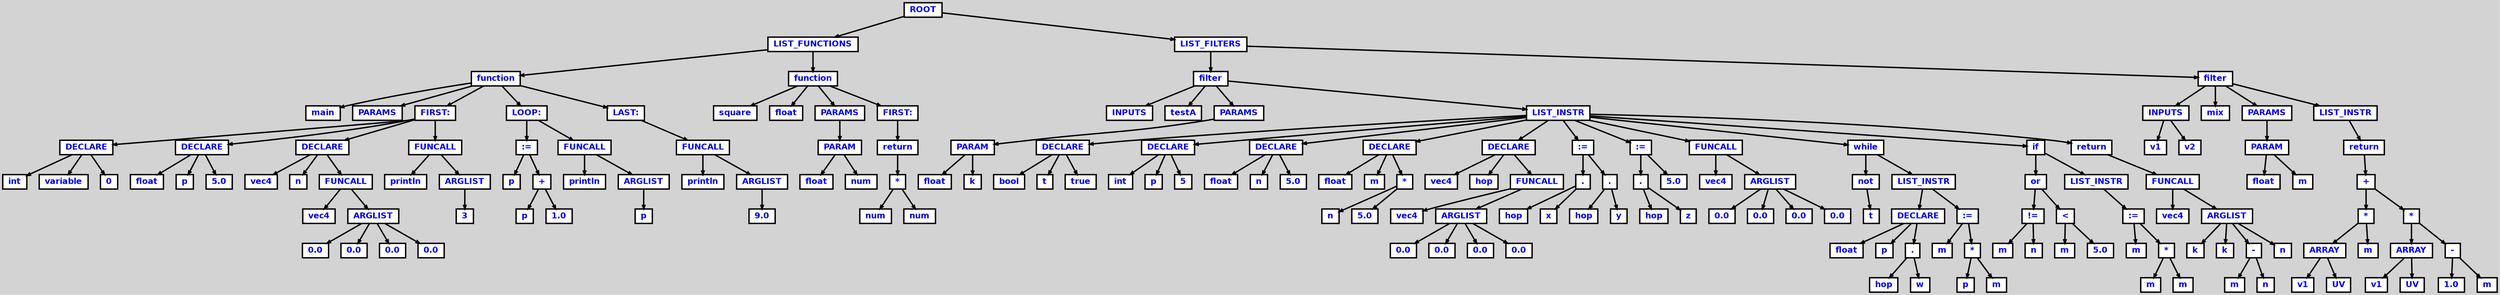 digraph {

	ordering=out;
	ranksep=.4;
	bgcolor="lightgrey"; node [shape=box, fixedsize=false, fontsize=12, fontname="Helvetica-bold", fontcolor="blue"
		width=.25, height=.25, color="black", fillcolor="white", style="filled, solid, bold"];
	edge [arrowsize=.5, color="black", style="bold"]

  n0 [label="ROOT"];
  n1 [label="LIST_FUNCTIONS"];
  n1 [label="LIST_FUNCTIONS"];
  n2 [label="function"];
  n2 [label="function"];
  n3 [label="main"];
  n4 [label="PARAMS"];
  n5 [label="FIRST:"];
  n5 [label="FIRST:"];
  n6 [label="DECLARE"];
  n6 [label="DECLARE"];
  n7 [label="int"];
  n8 [label="variable"];
  n9 [label="0"];
  n10 [label="DECLARE"];
  n10 [label="DECLARE"];
  n11 [label="float"];
  n12 [label="p"];
  n13 [label="5.0"];
  n14 [label="DECLARE"];
  n14 [label="DECLARE"];
  n15 [label="vec4"];
  n16 [label="n"];
  n17 [label="FUNCALL"];
  n17 [label="FUNCALL"];
  n18 [label="vec4"];
  n19 [label="ARGLIST"];
  n19 [label="ARGLIST"];
  n20 [label="0.0"];
  n21 [label="0.0"];
  n22 [label="0.0"];
  n23 [label="0.0"];
  n24 [label="FUNCALL"];
  n24 [label="FUNCALL"];
  n25 [label="println"];
  n26 [label="ARGLIST"];
  n26 [label="ARGLIST"];
  n27 [label="3"];
  n28 [label="LOOP:"];
  n28 [label="LOOP:"];
  n29 [label=":="];
  n29 [label=":="];
  n30 [label="p"];
  n31 [label="+"];
  n31 [label="+"];
  n32 [label="p"];
  n33 [label="1.0"];
  n34 [label="FUNCALL"];
  n34 [label="FUNCALL"];
  n35 [label="println"];
  n36 [label="ARGLIST"];
  n36 [label="ARGLIST"];
  n37 [label="p"];
  n38 [label="LAST:"];
  n38 [label="LAST:"];
  n39 [label="FUNCALL"];
  n39 [label="FUNCALL"];
  n40 [label="println"];
  n41 [label="ARGLIST"];
  n41 [label="ARGLIST"];
  n42 [label="9.0"];
  n43 [label="function"];
  n43 [label="function"];
  n44 [label="square"];
  n45 [label="float"];
  n46 [label="PARAMS"];
  n46 [label="PARAMS"];
  n47 [label="PARAM"];
  n47 [label="PARAM"];
  n48 [label="float"];
  n49 [label="num"];
  n50 [label="FIRST:"];
  n50 [label="FIRST:"];
  n51 [label="return"];
  n51 [label="return"];
  n52 [label="*"];
  n52 [label="*"];
  n53 [label="num"];
  n54 [label="num"];
  n55 [label="LIST_FILTERS"];
  n55 [label="LIST_FILTERS"];
  n56 [label="filter"];
  n56 [label="filter"];
  n57 [label="INPUTS"];
  n58 [label="testA"];
  n59 [label="PARAMS"];
  n59 [label="PARAMS"];
  n60 [label="PARAM"];
  n60 [label="PARAM"];
  n61 [label="float"];
  n62 [label="k"];
  n63 [label="LIST_INSTR"];
  n63 [label="LIST_INSTR"];
  n64 [label="DECLARE"];
  n64 [label="DECLARE"];
  n65 [label="bool"];
  n66 [label="t"];
  n67 [label="true"];
  n68 [label="DECLARE"];
  n68 [label="DECLARE"];
  n69 [label="int"];
  n70 [label="p"];
  n71 [label="5"];
  n72 [label="DECLARE"];
  n72 [label="DECLARE"];
  n73 [label="float"];
  n74 [label="n"];
  n75 [label="5.0"];
  n76 [label="DECLARE"];
  n76 [label="DECLARE"];
  n77 [label="float"];
  n78 [label="m"];
  n79 [label="*"];
  n79 [label="*"];
  n80 [label="n"];
  n81 [label="5.0"];
  n82 [label="DECLARE"];
  n82 [label="DECLARE"];
  n83 [label="vec4"];
  n84 [label="hop"];
  n85 [label="FUNCALL"];
  n85 [label="FUNCALL"];
  n86 [label="vec4"];
  n87 [label="ARGLIST"];
  n87 [label="ARGLIST"];
  n88 [label="0.0"];
  n89 [label="0.0"];
  n90 [label="0.0"];
  n91 [label="0.0"];
  n92 [label=":="];
  n92 [label=":="];
  n93 [label="."];
  n93 [label="."];
  n94 [label="hop"];
  n95 [label="x"];
  n96 [label="."];
  n96 [label="."];
  n97 [label="hop"];
  n98 [label="y"];
  n99 [label=":="];
  n99 [label=":="];
  n100 [label="."];
  n100 [label="."];
  n101 [label="hop"];
  n102 [label="z"];
  n103 [label="5.0"];
  n104 [label="FUNCALL"];
  n104 [label="FUNCALL"];
  n105 [label="vec4"];
  n106 [label="ARGLIST"];
  n106 [label="ARGLIST"];
  n107 [label="0.0"];
  n108 [label="0.0"];
  n109 [label="0.0"];
  n110 [label="0.0"];
  n111 [label="while"];
  n111 [label="while"];
  n112 [label="not"];
  n112 [label="not"];
  n113 [label="t"];
  n114 [label="LIST_INSTR"];
  n114 [label="LIST_INSTR"];
  n115 [label="DECLARE"];
  n115 [label="DECLARE"];
  n116 [label="float"];
  n117 [label="p"];
  n118 [label="."];
  n118 [label="."];
  n119 [label="hop"];
  n120 [label="w"];
  n121 [label=":="];
  n121 [label=":="];
  n122 [label="m"];
  n123 [label="*"];
  n123 [label="*"];
  n124 [label="p"];
  n125 [label="m"];
  n126 [label="if"];
  n126 [label="if"];
  n127 [label="or"];
  n127 [label="or"];
  n128 [label="!="];
  n128 [label="!="];
  n129 [label="m"];
  n130 [label="n"];
  n131 [label="<"];
  n131 [label="<"];
  n132 [label="m"];
  n133 [label="5.0"];
  n134 [label="LIST_INSTR"];
  n134 [label="LIST_INSTR"];
  n135 [label=":="];
  n135 [label=":="];
  n136 [label="m"];
  n137 [label="*"];
  n137 [label="*"];
  n138 [label="m"];
  n139 [label="m"];
  n140 [label="return"];
  n140 [label="return"];
  n141 [label="FUNCALL"];
  n141 [label="FUNCALL"];
  n142 [label="vec4"];
  n143 [label="ARGLIST"];
  n143 [label="ARGLIST"];
  n144 [label="k"];
  n145 [label="k"];
  n146 [label="-"];
  n146 [label="-"];
  n147 [label="m"];
  n148 [label="n"];
  n149 [label="n"];
  n150 [label="filter"];
  n150 [label="filter"];
  n151 [label="INPUTS"];
  n151 [label="INPUTS"];
  n152 [label="v1"];
  n153 [label="v2"];
  n154 [label="mix"];
  n155 [label="PARAMS"];
  n155 [label="PARAMS"];
  n156 [label="PARAM"];
  n156 [label="PARAM"];
  n157 [label="float"];
  n158 [label="m"];
  n159 [label="LIST_INSTR"];
  n159 [label="LIST_INSTR"];
  n160 [label="return"];
  n160 [label="return"];
  n161 [label="+"];
  n161 [label="+"];
  n162 [label="*"];
  n162 [label="*"];
  n163 [label="ARRAY"];
  n163 [label="ARRAY"];
  n164 [label="v1"];
  n165 [label="UV"];
  n166 [label="m"];
  n167 [label="*"];
  n167 [label="*"];
  n168 [label="ARRAY"];
  n168 [label="ARRAY"];
  n169 [label="v1"];
  n170 [label="UV"];
  n171 [label="-"];
  n171 [label="-"];
  n172 [label="1.0"];
  n173 [label="m"];

  n0 -> n1 // "ROOT" -> "LIST_FUNCTIONS"
  n1 -> n2 // "LIST_FUNCTIONS" -> "function"
  n2 -> n3 // "function" -> "main"
  n2 -> n4 // "function" -> "PARAMS"
  n2 -> n5 // "function" -> "FIRST:"
  n5 -> n6 // "FIRST:" -> "DECLARE"
  n6 -> n7 // "DECLARE" -> "int"
  n6 -> n8 // "DECLARE" -> "variable"
  n6 -> n9 // "DECLARE" -> "0"
  n5 -> n10 // "FIRST:" -> "DECLARE"
  n10 -> n11 // "DECLARE" -> "float"
  n10 -> n12 // "DECLARE" -> "p"
  n10 -> n13 // "DECLARE" -> "5.0"
  n5 -> n14 // "FIRST:" -> "DECLARE"
  n14 -> n15 // "DECLARE" -> "vec4"
  n14 -> n16 // "DECLARE" -> "n"
  n14 -> n17 // "DECLARE" -> "FUNCALL"
  n17 -> n18 // "FUNCALL" -> "vec4"
  n17 -> n19 // "FUNCALL" -> "ARGLIST"
  n19 -> n20 // "ARGLIST" -> "0.0"
  n19 -> n21 // "ARGLIST" -> "0.0"
  n19 -> n22 // "ARGLIST" -> "0.0"
  n19 -> n23 // "ARGLIST" -> "0.0"
  n5 -> n24 // "FIRST:" -> "FUNCALL"
  n24 -> n25 // "FUNCALL" -> "println"
  n24 -> n26 // "FUNCALL" -> "ARGLIST"
  n26 -> n27 // "ARGLIST" -> "3"
  n2 -> n28 // "function" -> "LOOP:"
  n28 -> n29 // "LOOP:" -> ":="
  n29 -> n30 // ":=" -> "p"
  n29 -> n31 // ":=" -> "+"
  n31 -> n32 // "+" -> "p"
  n31 -> n33 // "+" -> "1.0"
  n28 -> n34 // "LOOP:" -> "FUNCALL"
  n34 -> n35 // "FUNCALL" -> "println"
  n34 -> n36 // "FUNCALL" -> "ARGLIST"
  n36 -> n37 // "ARGLIST" -> "p"
  n2 -> n38 // "function" -> "LAST:"
  n38 -> n39 // "LAST:" -> "FUNCALL"
  n39 -> n40 // "FUNCALL" -> "println"
  n39 -> n41 // "FUNCALL" -> "ARGLIST"
  n41 -> n42 // "ARGLIST" -> "9.0"
  n1 -> n43 // "LIST_FUNCTIONS" -> "function"
  n43 -> n44 // "function" -> "square"
  n43 -> n45 // "function" -> "float"
  n43 -> n46 // "function" -> "PARAMS"
  n46 -> n47 // "PARAMS" -> "PARAM"
  n47 -> n48 // "PARAM" -> "float"
  n47 -> n49 // "PARAM" -> "num"
  n43 -> n50 // "function" -> "FIRST:"
  n50 -> n51 // "FIRST:" -> "return"
  n51 -> n52 // "return" -> "*"
  n52 -> n53 // "*" -> "num"
  n52 -> n54 // "*" -> "num"
  n0 -> n55 // "ROOT" -> "LIST_FILTERS"
  n55 -> n56 // "LIST_FILTERS" -> "filter"
  n56 -> n57 // "filter" -> "INPUTS"
  n56 -> n58 // "filter" -> "testA"
  n56 -> n59 // "filter" -> "PARAMS"
  n59 -> n60 // "PARAMS" -> "PARAM"
  n60 -> n61 // "PARAM" -> "float"
  n60 -> n62 // "PARAM" -> "k"
  n56 -> n63 // "filter" -> "LIST_INSTR"
  n63 -> n64 // "LIST_INSTR" -> "DECLARE"
  n64 -> n65 // "DECLARE" -> "bool"
  n64 -> n66 // "DECLARE" -> "t"
  n64 -> n67 // "DECLARE" -> "true"
  n63 -> n68 // "LIST_INSTR" -> "DECLARE"
  n68 -> n69 // "DECLARE" -> "int"
  n68 -> n70 // "DECLARE" -> "p"
  n68 -> n71 // "DECLARE" -> "5"
  n63 -> n72 // "LIST_INSTR" -> "DECLARE"
  n72 -> n73 // "DECLARE" -> "float"
  n72 -> n74 // "DECLARE" -> "n"
  n72 -> n75 // "DECLARE" -> "5.0"
  n63 -> n76 // "LIST_INSTR" -> "DECLARE"
  n76 -> n77 // "DECLARE" -> "float"
  n76 -> n78 // "DECLARE" -> "m"
  n76 -> n79 // "DECLARE" -> "*"
  n79 -> n80 // "*" -> "n"
  n79 -> n81 // "*" -> "5.0"
  n63 -> n82 // "LIST_INSTR" -> "DECLARE"
  n82 -> n83 // "DECLARE" -> "vec4"
  n82 -> n84 // "DECLARE" -> "hop"
  n82 -> n85 // "DECLARE" -> "FUNCALL"
  n85 -> n86 // "FUNCALL" -> "vec4"
  n85 -> n87 // "FUNCALL" -> "ARGLIST"
  n87 -> n88 // "ARGLIST" -> "0.0"
  n87 -> n89 // "ARGLIST" -> "0.0"
  n87 -> n90 // "ARGLIST" -> "0.0"
  n87 -> n91 // "ARGLIST" -> "0.0"
  n63 -> n92 // "LIST_INSTR" -> ":="
  n92 -> n93 // ":=" -> "."
  n93 -> n94 // "." -> "hop"
  n93 -> n95 // "." -> "x"
  n92 -> n96 // ":=" -> "."
  n96 -> n97 // "." -> "hop"
  n96 -> n98 // "." -> "y"
  n63 -> n99 // "LIST_INSTR" -> ":="
  n99 -> n100 // ":=" -> "."
  n100 -> n101 // "." -> "hop"
  n100 -> n102 // "." -> "z"
  n99 -> n103 // ":=" -> "5.0"
  n63 -> n104 // "LIST_INSTR" -> "FUNCALL"
  n104 -> n105 // "FUNCALL" -> "vec4"
  n104 -> n106 // "FUNCALL" -> "ARGLIST"
  n106 -> n107 // "ARGLIST" -> "0.0"
  n106 -> n108 // "ARGLIST" -> "0.0"
  n106 -> n109 // "ARGLIST" -> "0.0"
  n106 -> n110 // "ARGLIST" -> "0.0"
  n63 -> n111 // "LIST_INSTR" -> "while"
  n111 -> n112 // "while" -> "not"
  n112 -> n113 // "not" -> "t"
  n111 -> n114 // "while" -> "LIST_INSTR"
  n114 -> n115 // "LIST_INSTR" -> "DECLARE"
  n115 -> n116 // "DECLARE" -> "float"
  n115 -> n117 // "DECLARE" -> "p"
  n115 -> n118 // "DECLARE" -> "."
  n118 -> n119 // "." -> "hop"
  n118 -> n120 // "." -> "w"
  n114 -> n121 // "LIST_INSTR" -> ":="
  n121 -> n122 // ":=" -> "m"
  n121 -> n123 // ":=" -> "*"
  n123 -> n124 // "*" -> "p"
  n123 -> n125 // "*" -> "m"
  n63 -> n126 // "LIST_INSTR" -> "if"
  n126 -> n127 // "if" -> "or"
  n127 -> n128 // "or" -> "!="
  n128 -> n129 // "!=" -> "m"
  n128 -> n130 // "!=" -> "n"
  n127 -> n131 // "or" -> "<"
  n131 -> n132 // "<" -> "m"
  n131 -> n133 // "<" -> "5.0"
  n126 -> n134 // "if" -> "LIST_INSTR"
  n134 -> n135 // "LIST_INSTR" -> ":="
  n135 -> n136 // ":=" -> "m"
  n135 -> n137 // ":=" -> "*"
  n137 -> n138 // "*" -> "m"
  n137 -> n139 // "*" -> "m"
  n63 -> n140 // "LIST_INSTR" -> "return"
  n140 -> n141 // "return" -> "FUNCALL"
  n141 -> n142 // "FUNCALL" -> "vec4"
  n141 -> n143 // "FUNCALL" -> "ARGLIST"
  n143 -> n144 // "ARGLIST" -> "k"
  n143 -> n145 // "ARGLIST" -> "k"
  n143 -> n146 // "ARGLIST" -> "-"
  n146 -> n147 // "-" -> "m"
  n146 -> n148 // "-" -> "n"
  n143 -> n149 // "ARGLIST" -> "n"
  n55 -> n150 // "LIST_FILTERS" -> "filter"
  n150 -> n151 // "filter" -> "INPUTS"
  n151 -> n152 // "INPUTS" -> "v1"
  n151 -> n153 // "INPUTS" -> "v2"
  n150 -> n154 // "filter" -> "mix"
  n150 -> n155 // "filter" -> "PARAMS"
  n155 -> n156 // "PARAMS" -> "PARAM"
  n156 -> n157 // "PARAM" -> "float"
  n156 -> n158 // "PARAM" -> "m"
  n150 -> n159 // "filter" -> "LIST_INSTR"
  n159 -> n160 // "LIST_INSTR" -> "return"
  n160 -> n161 // "return" -> "+"
  n161 -> n162 // "+" -> "*"
  n162 -> n163 // "*" -> "ARRAY"
  n163 -> n164 // "ARRAY" -> "v1"
  n163 -> n165 // "ARRAY" -> "UV"
  n162 -> n166 // "*" -> "m"
  n161 -> n167 // "+" -> "*"
  n167 -> n168 // "*" -> "ARRAY"
  n168 -> n169 // "ARRAY" -> "v1"
  n168 -> n170 // "ARRAY" -> "UV"
  n167 -> n171 // "*" -> "-"
  n171 -> n172 // "-" -> "1.0"
  n171 -> n173 // "-" -> "m"

}
